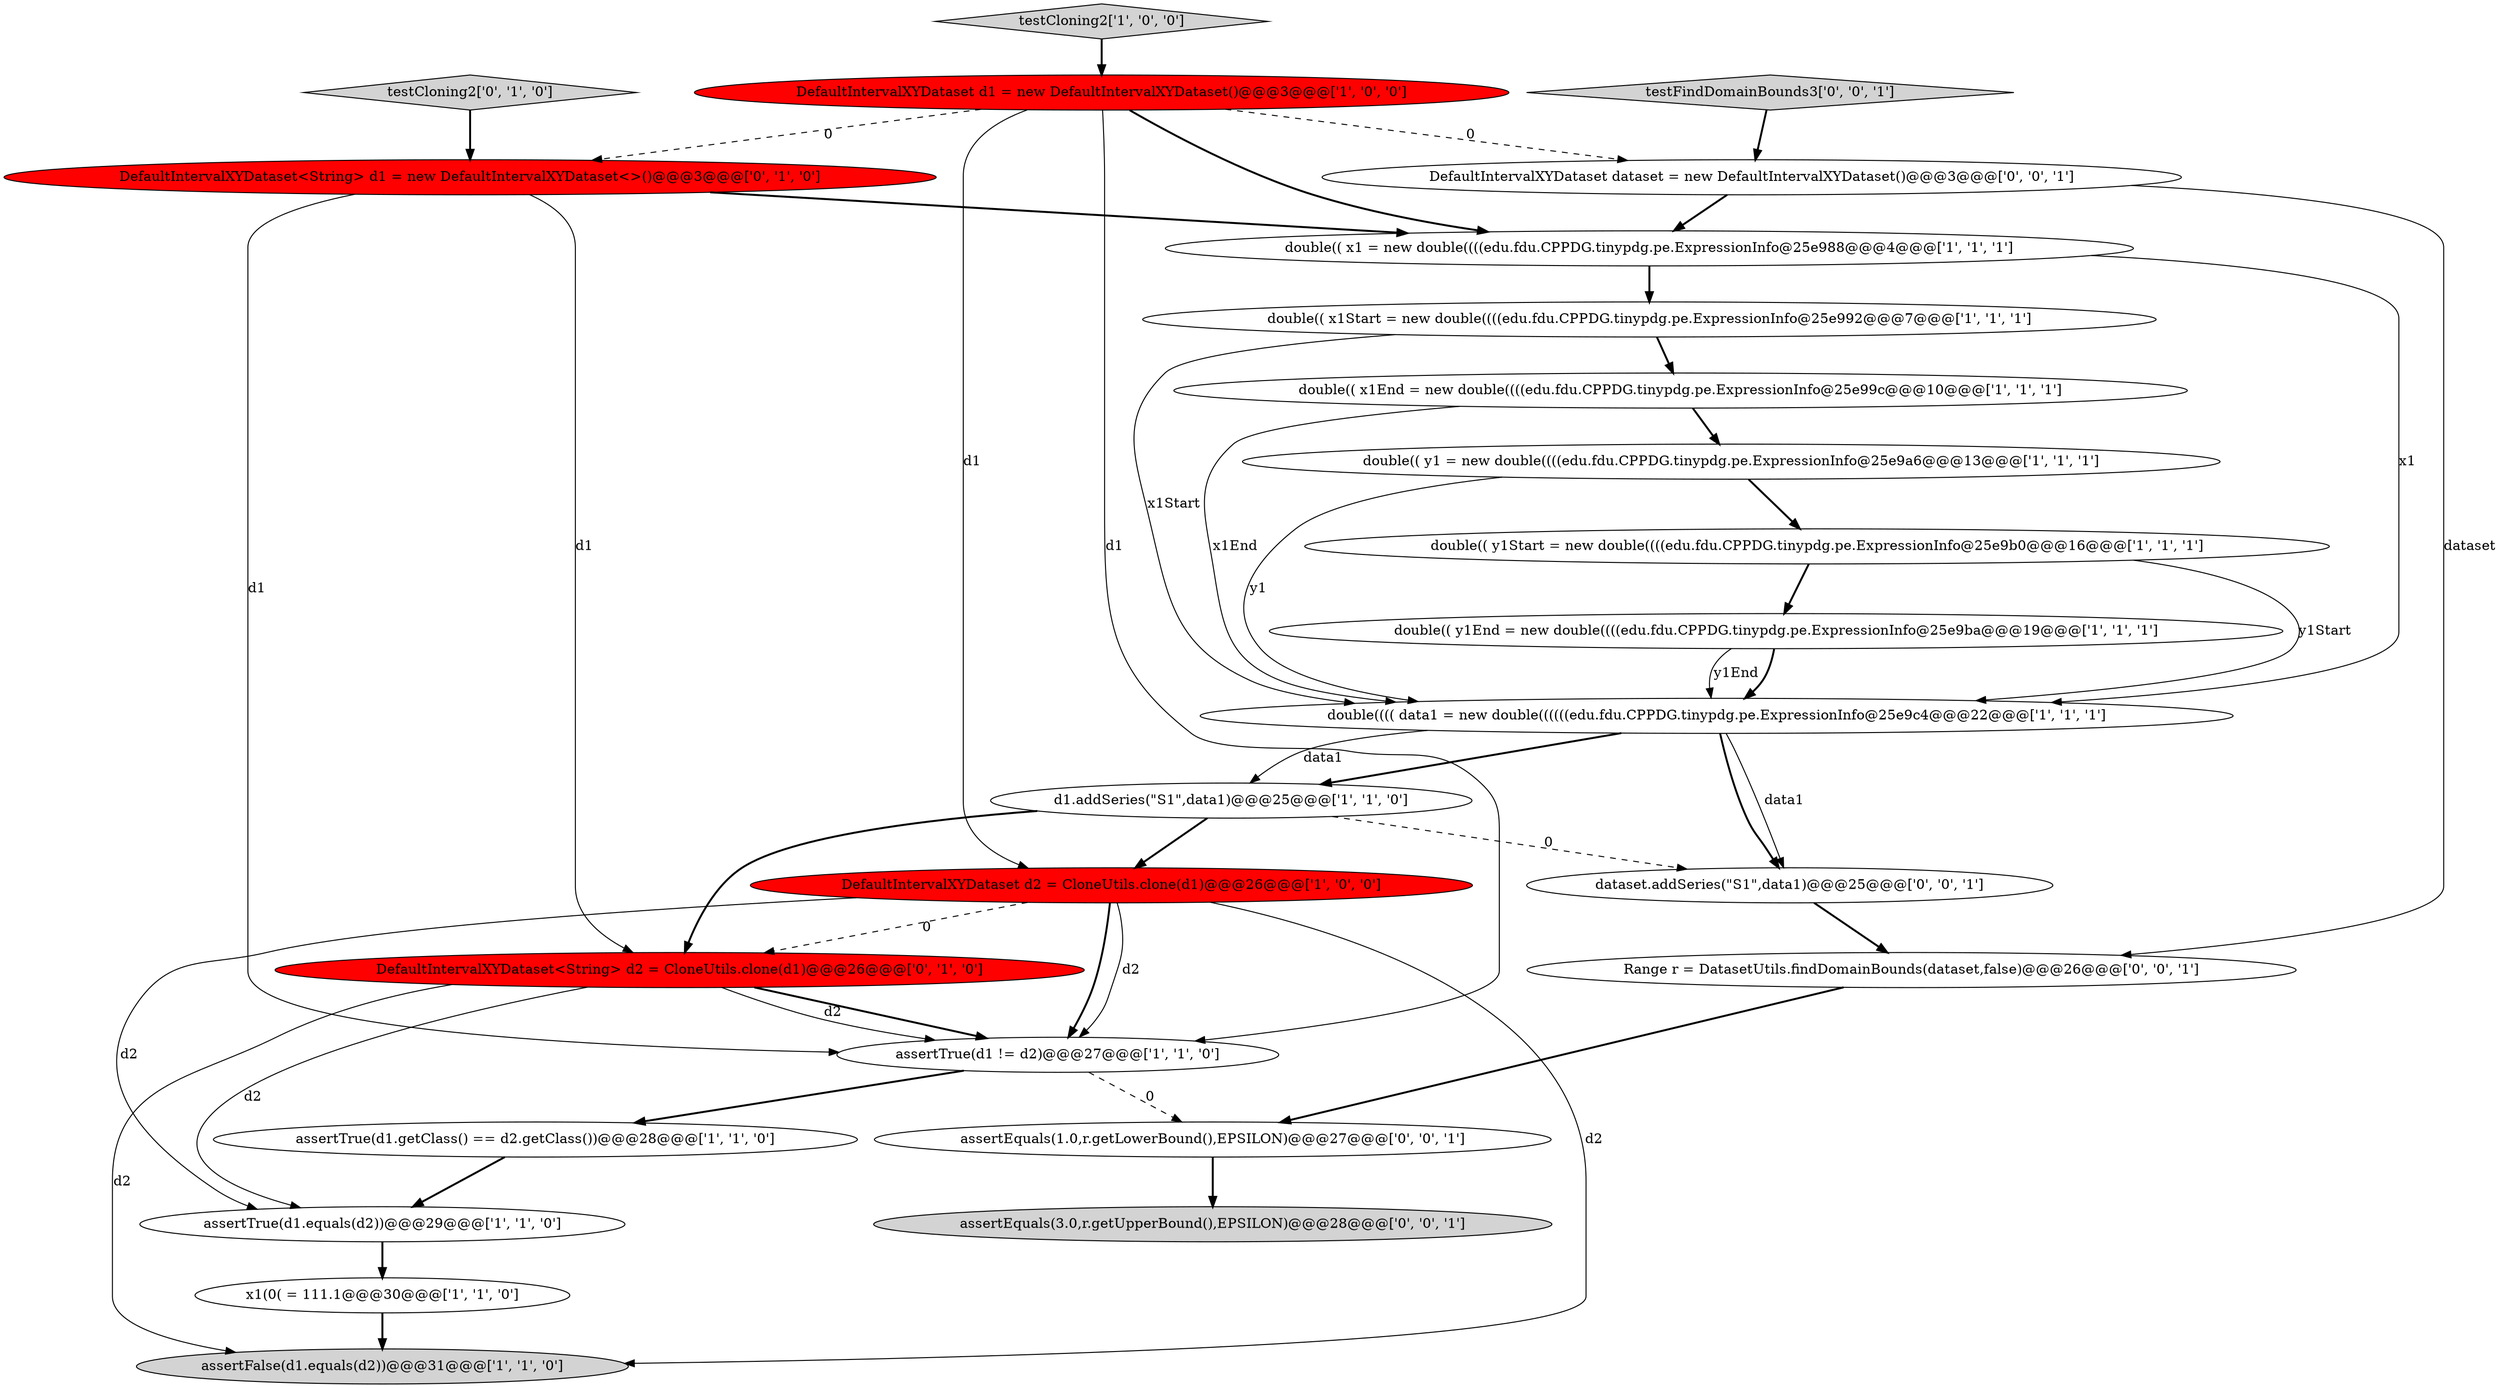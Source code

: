 digraph {
20 [style = filled, label = "DefaultIntervalXYDataset dataset = new DefaultIntervalXYDataset()@@@3@@@['0', '0', '1']", fillcolor = white, shape = ellipse image = "AAA0AAABBB3BBB"];
3 [style = filled, label = "x1(0( = 111.1@@@30@@@['1', '1', '0']", fillcolor = white, shape = ellipse image = "AAA0AAABBB1BBB"];
13 [style = filled, label = "double(((( data1 = new double((((((edu.fdu.CPPDG.tinypdg.pe.ExpressionInfo@25e9c4@@@22@@@['1', '1', '1']", fillcolor = white, shape = ellipse image = "AAA0AAABBB1BBB"];
19 [style = filled, label = "assertEquals(3.0,r.getUpperBound(),EPSILON)@@@28@@@['0', '0', '1']", fillcolor = lightgray, shape = ellipse image = "AAA0AAABBB3BBB"];
1 [style = filled, label = "assertTrue(d1.getClass() == d2.getClass())@@@28@@@['1', '1', '0']", fillcolor = white, shape = ellipse image = "AAA0AAABBB1BBB"];
5 [style = filled, label = "assertTrue(d1 != d2)@@@27@@@['1', '1', '0']", fillcolor = white, shape = ellipse image = "AAA0AAABBB1BBB"];
2 [style = filled, label = "DefaultIntervalXYDataset d1 = new DefaultIntervalXYDataset()@@@3@@@['1', '0', '0']", fillcolor = red, shape = ellipse image = "AAA1AAABBB1BBB"];
15 [style = filled, label = "d1.addSeries(\"S1\",data1)@@@25@@@['1', '1', '0']", fillcolor = white, shape = ellipse image = "AAA0AAABBB1BBB"];
21 [style = filled, label = "Range r = DatasetUtils.findDomainBounds(dataset,false)@@@26@@@['0', '0', '1']", fillcolor = white, shape = ellipse image = "AAA0AAABBB3BBB"];
0 [style = filled, label = "double(( x1 = new double((((edu.fdu.CPPDG.tinypdg.pe.ExpressionInfo@25e988@@@4@@@['1', '1', '1']", fillcolor = white, shape = ellipse image = "AAA0AAABBB1BBB"];
10 [style = filled, label = "double(( x1Start = new double((((edu.fdu.CPPDG.tinypdg.pe.ExpressionInfo@25e992@@@7@@@['1', '1', '1']", fillcolor = white, shape = ellipse image = "AAA0AAABBB1BBB"];
23 [style = filled, label = "testFindDomainBounds3['0', '0', '1']", fillcolor = lightgray, shape = diamond image = "AAA0AAABBB3BBB"];
7 [style = filled, label = "DefaultIntervalXYDataset d2 = CloneUtils.clone(d1)@@@26@@@['1', '0', '0']", fillcolor = red, shape = ellipse image = "AAA1AAABBB1BBB"];
11 [style = filled, label = "testCloning2['1', '0', '0']", fillcolor = lightgray, shape = diamond image = "AAA0AAABBB1BBB"];
12 [style = filled, label = "double(( y1 = new double((((edu.fdu.CPPDG.tinypdg.pe.ExpressionInfo@25e9a6@@@13@@@['1', '1', '1']", fillcolor = white, shape = ellipse image = "AAA0AAABBB1BBB"];
8 [style = filled, label = "double(( y1Start = new double((((edu.fdu.CPPDG.tinypdg.pe.ExpressionInfo@25e9b0@@@16@@@['1', '1', '1']", fillcolor = white, shape = ellipse image = "AAA0AAABBB1BBB"];
16 [style = filled, label = "DefaultIntervalXYDataset<String> d2 = CloneUtils.clone(d1)@@@26@@@['0', '1', '0']", fillcolor = red, shape = ellipse image = "AAA1AAABBB2BBB"];
9 [style = filled, label = "assertFalse(d1.equals(d2))@@@31@@@['1', '1', '0']", fillcolor = lightgray, shape = ellipse image = "AAA0AAABBB1BBB"];
24 [style = filled, label = "assertEquals(1.0,r.getLowerBound(),EPSILON)@@@27@@@['0', '0', '1']", fillcolor = white, shape = ellipse image = "AAA0AAABBB3BBB"];
6 [style = filled, label = "double(( x1End = new double((((edu.fdu.CPPDG.tinypdg.pe.ExpressionInfo@25e99c@@@10@@@['1', '1', '1']", fillcolor = white, shape = ellipse image = "AAA0AAABBB1BBB"];
14 [style = filled, label = "assertTrue(d1.equals(d2))@@@29@@@['1', '1', '0']", fillcolor = white, shape = ellipse image = "AAA0AAABBB1BBB"];
18 [style = filled, label = "testCloning2['0', '1', '0']", fillcolor = lightgray, shape = diamond image = "AAA0AAABBB2BBB"];
22 [style = filled, label = "dataset.addSeries(\"S1\",data1)@@@25@@@['0', '0', '1']", fillcolor = white, shape = ellipse image = "AAA0AAABBB3BBB"];
17 [style = filled, label = "DefaultIntervalXYDataset<String> d1 = new DefaultIntervalXYDataset<>()@@@3@@@['0', '1', '0']", fillcolor = red, shape = ellipse image = "AAA1AAABBB2BBB"];
4 [style = filled, label = "double(( y1End = new double((((edu.fdu.CPPDG.tinypdg.pe.ExpressionInfo@25e9ba@@@19@@@['1', '1', '1']", fillcolor = white, shape = ellipse image = "AAA0AAABBB1BBB"];
14->3 [style = bold, label=""];
12->13 [style = solid, label="y1"];
23->20 [style = bold, label=""];
24->19 [style = bold, label=""];
2->20 [style = dashed, label="0"];
15->7 [style = bold, label=""];
7->16 [style = dashed, label="0"];
17->16 [style = solid, label="d1"];
4->13 [style = bold, label=""];
20->0 [style = bold, label=""];
8->13 [style = solid, label="y1Start"];
5->24 [style = dashed, label="0"];
22->21 [style = bold, label=""];
18->17 [style = bold, label=""];
13->15 [style = solid, label="data1"];
21->24 [style = bold, label=""];
15->16 [style = bold, label=""];
2->17 [style = dashed, label="0"];
17->5 [style = solid, label="d1"];
13->22 [style = solid, label="data1"];
10->6 [style = bold, label=""];
11->2 [style = bold, label=""];
15->22 [style = dashed, label="0"];
0->13 [style = solid, label="x1"];
3->9 [style = bold, label=""];
5->1 [style = bold, label=""];
2->5 [style = solid, label="d1"];
10->13 [style = solid, label="x1Start"];
0->10 [style = bold, label=""];
2->0 [style = bold, label=""];
7->5 [style = bold, label=""];
17->0 [style = bold, label=""];
16->14 [style = solid, label="d2"];
12->8 [style = bold, label=""];
4->13 [style = solid, label="y1End"];
7->9 [style = solid, label="d2"];
7->5 [style = solid, label="d2"];
16->9 [style = solid, label="d2"];
16->5 [style = bold, label=""];
16->5 [style = solid, label="d2"];
1->14 [style = bold, label=""];
13->15 [style = bold, label=""];
13->22 [style = bold, label=""];
8->4 [style = bold, label=""];
20->21 [style = solid, label="dataset"];
7->14 [style = solid, label="d2"];
6->13 [style = solid, label="x1End"];
2->7 [style = solid, label="d1"];
6->12 [style = bold, label=""];
}

